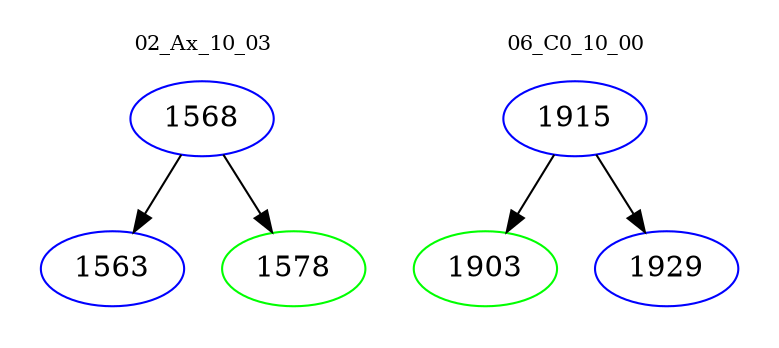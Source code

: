 digraph{
subgraph cluster_0 {
color = white
label = "02_Ax_10_03";
fontsize=10;
T0_1568 [label="1568", color="blue"]
T0_1568 -> T0_1563 [color="black"]
T0_1563 [label="1563", color="blue"]
T0_1568 -> T0_1578 [color="black"]
T0_1578 [label="1578", color="green"]
}
subgraph cluster_1 {
color = white
label = "06_C0_10_00";
fontsize=10;
T1_1915 [label="1915", color="blue"]
T1_1915 -> T1_1903 [color="black"]
T1_1903 [label="1903", color="green"]
T1_1915 -> T1_1929 [color="black"]
T1_1929 [label="1929", color="blue"]
}
}
